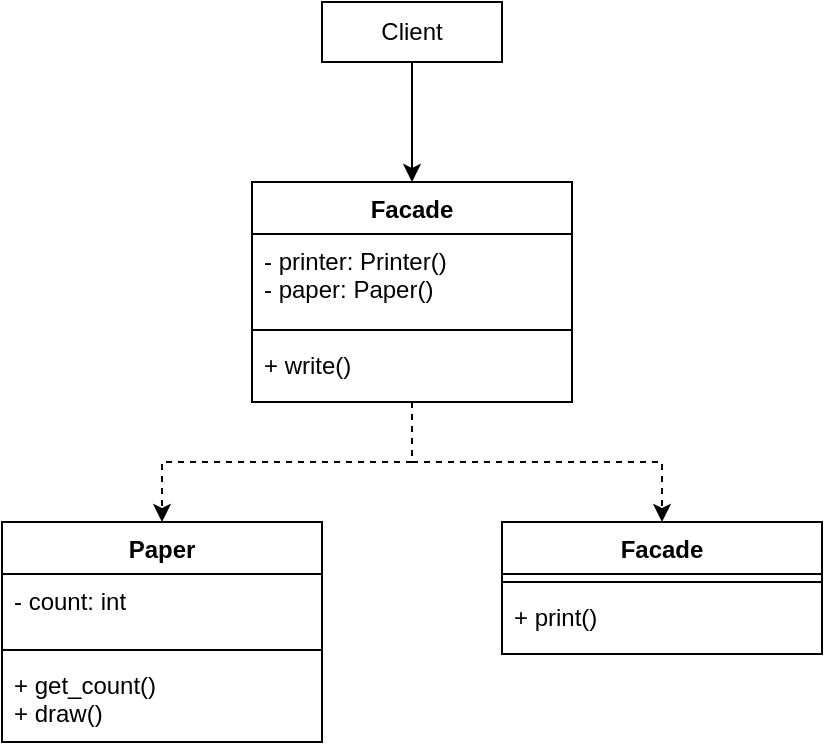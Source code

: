 <mxfile version="14.6.13" type="device"><diagram id="Xx6WHkbZ90wGw88ztGpZ" name="Page-1"><mxGraphModel dx="1086" dy="806" grid="1" gridSize="10" guides="1" tooltips="1" connect="1" arrows="1" fold="1" page="1" pageScale="1" pageWidth="827" pageHeight="1169" math="0" shadow="0"><root><mxCell id="0"/><mxCell id="1" parent="0"/><mxCell id="j-msH8pF9OMX2fgBeVN--11" style="edgeStyle=orthogonalEdgeStyle;rounded=0;orthogonalLoop=1;jettySize=auto;html=1;exitX=0.5;exitY=1;exitDx=0;exitDy=0;entryX=0.5;entryY=0;entryDx=0;entryDy=0;dashed=1;" edge="1" parent="1" source="pZMQkUI6N-xtGm0Gva5n-42" target="j-msH8pF9OMX2fgBeVN--3"><mxGeometry relative="1" as="geometry"/></mxCell><mxCell id="j-msH8pF9OMX2fgBeVN--12" style="edgeStyle=orthogonalEdgeStyle;rounded=0;orthogonalLoop=1;jettySize=auto;html=1;exitX=0.5;exitY=1;exitDx=0;exitDy=0;entryX=0.5;entryY=0;entryDx=0;entryDy=0;dashed=1;" edge="1" parent="1" source="pZMQkUI6N-xtGm0Gva5n-42" target="j-msH8pF9OMX2fgBeVN--7"><mxGeometry relative="1" as="geometry"/></mxCell><mxCell id="pZMQkUI6N-xtGm0Gva5n-42" value="Facade" style="swimlane;fontStyle=1;align=center;verticalAlign=top;childLayout=stackLayout;horizontal=1;startSize=26;horizontalStack=0;resizeParent=1;resizeParentMax=0;resizeLast=0;collapsible=1;marginBottom=0;" parent="1" vertex="1"><mxGeometry x="320" y="260" width="160" height="110" as="geometry"><mxRectangle x="320" y="260" width="70" height="26" as="alternateBounds"/></mxGeometry></mxCell><mxCell id="pZMQkUI6N-xtGm0Gva5n-43" value="- printer: Printer()&#10;- paper: Paper()" style="text;strokeColor=none;fillColor=none;align=left;verticalAlign=top;spacingLeft=4;spacingRight=4;overflow=hidden;rotatable=0;points=[[0,0.5],[1,0.5]];portConstraint=eastwest;" parent="pZMQkUI6N-xtGm0Gva5n-42" vertex="1"><mxGeometry y="26" width="160" height="44" as="geometry"/></mxCell><mxCell id="pZMQkUI6N-xtGm0Gva5n-44" value="" style="line;strokeWidth=1;fillColor=none;align=left;verticalAlign=middle;spacingTop=-1;spacingLeft=3;spacingRight=3;rotatable=0;labelPosition=right;points=[];portConstraint=eastwest;" parent="pZMQkUI6N-xtGm0Gva5n-42" vertex="1"><mxGeometry y="70" width="160" height="8" as="geometry"/></mxCell><mxCell id="pZMQkUI6N-xtGm0Gva5n-45" value="+ write()" style="text;strokeColor=none;fillColor=none;align=left;verticalAlign=top;spacingLeft=4;spacingRight=4;overflow=hidden;rotatable=0;points=[[0,0.5],[1,0.5]];portConstraint=eastwest;" parent="pZMQkUI6N-xtGm0Gva5n-42" vertex="1"><mxGeometry y="78" width="160" height="32" as="geometry"/></mxCell><mxCell id="j-msH8pF9OMX2fgBeVN--2" style="edgeStyle=orthogonalEdgeStyle;rounded=0;orthogonalLoop=1;jettySize=auto;html=1;exitX=0.5;exitY=1;exitDx=0;exitDy=0;entryX=0.5;entryY=0;entryDx=0;entryDy=0;" edge="1" parent="1" source="j-msH8pF9OMX2fgBeVN--1" target="pZMQkUI6N-xtGm0Gva5n-42"><mxGeometry relative="1" as="geometry"/></mxCell><mxCell id="j-msH8pF9OMX2fgBeVN--1" value="Client" style="rounded=0;whiteSpace=wrap;html=1;" vertex="1" parent="1"><mxGeometry x="355" y="170" width="90" height="30" as="geometry"/></mxCell><mxCell id="j-msH8pF9OMX2fgBeVN--3" value="Paper" style="swimlane;fontStyle=1;align=center;verticalAlign=top;childLayout=stackLayout;horizontal=1;startSize=26;horizontalStack=0;resizeParent=1;resizeParentMax=0;resizeLast=0;collapsible=1;marginBottom=0;" vertex="1" parent="1"><mxGeometry x="195" y="430" width="160" height="110" as="geometry"/></mxCell><mxCell id="j-msH8pF9OMX2fgBeVN--4" value="- count: int" style="text;strokeColor=none;fillColor=none;align=left;verticalAlign=top;spacingLeft=4;spacingRight=4;overflow=hidden;rotatable=0;points=[[0,0.5],[1,0.5]];portConstraint=eastwest;" vertex="1" parent="j-msH8pF9OMX2fgBeVN--3"><mxGeometry y="26" width="160" height="34" as="geometry"/></mxCell><mxCell id="j-msH8pF9OMX2fgBeVN--5" value="" style="line;strokeWidth=1;fillColor=none;align=left;verticalAlign=middle;spacingTop=-1;spacingLeft=3;spacingRight=3;rotatable=0;labelPosition=right;points=[];portConstraint=eastwest;" vertex="1" parent="j-msH8pF9OMX2fgBeVN--3"><mxGeometry y="60" width="160" height="8" as="geometry"/></mxCell><mxCell id="j-msH8pF9OMX2fgBeVN--6" value="+ get_count()&#10;+ draw()" style="text;strokeColor=none;fillColor=none;align=left;verticalAlign=top;spacingLeft=4;spacingRight=4;overflow=hidden;rotatable=0;points=[[0,0.5],[1,0.5]];portConstraint=eastwest;" vertex="1" parent="j-msH8pF9OMX2fgBeVN--3"><mxGeometry y="68" width="160" height="42" as="geometry"/></mxCell><mxCell id="j-msH8pF9OMX2fgBeVN--7" value="Facade" style="swimlane;fontStyle=1;align=center;verticalAlign=top;childLayout=stackLayout;horizontal=1;startSize=26;horizontalStack=0;resizeParent=1;resizeParentMax=0;resizeLast=0;collapsible=1;marginBottom=0;" vertex="1" parent="1"><mxGeometry x="445" y="430" width="160" height="66" as="geometry"/></mxCell><mxCell id="j-msH8pF9OMX2fgBeVN--9" value="" style="line;strokeWidth=1;fillColor=none;align=left;verticalAlign=middle;spacingTop=-1;spacingLeft=3;spacingRight=3;rotatable=0;labelPosition=right;points=[];portConstraint=eastwest;" vertex="1" parent="j-msH8pF9OMX2fgBeVN--7"><mxGeometry y="26" width="160" height="8" as="geometry"/></mxCell><mxCell id="j-msH8pF9OMX2fgBeVN--10" value="+ print()" style="text;strokeColor=none;fillColor=none;align=left;verticalAlign=top;spacingLeft=4;spacingRight=4;overflow=hidden;rotatable=0;points=[[0,0.5],[1,0.5]];portConstraint=eastwest;" vertex="1" parent="j-msH8pF9OMX2fgBeVN--7"><mxGeometry y="34" width="160" height="32" as="geometry"/></mxCell></root></mxGraphModel></diagram></mxfile>
